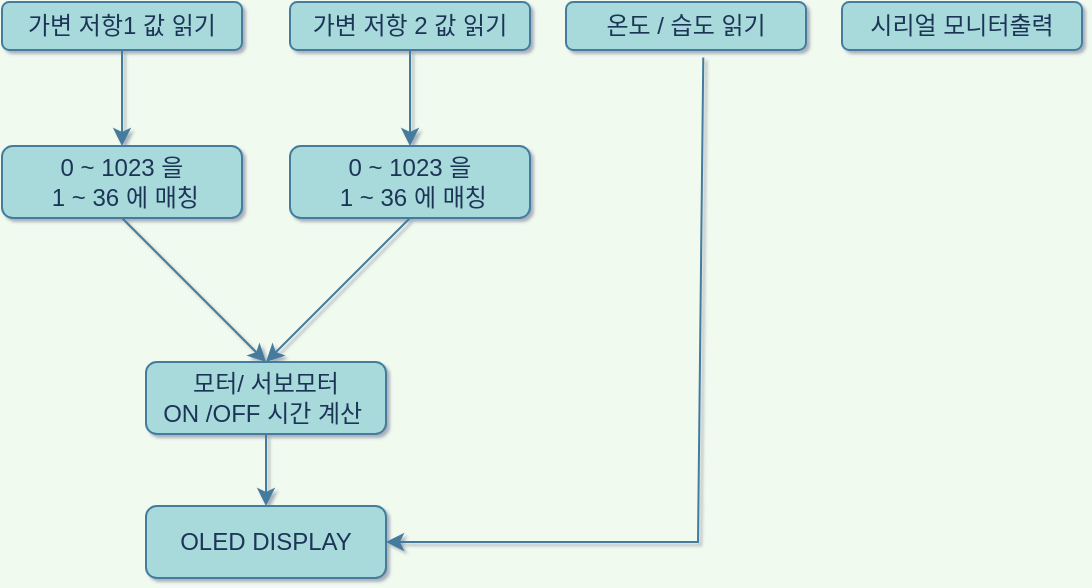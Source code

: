 <mxfile version="20.2.3" type="device"><diagram id="C5RBs43oDa-KdzZeNtuy" name="Page-1"><mxGraphModel dx="585" dy="597" grid="1" gridSize="12" guides="1" tooltips="1" connect="1" arrows="1" fold="1" page="1" pageScale="1" pageWidth="827" pageHeight="1169" background="#F1FAEE" math="0" shadow="1"><root><mxCell id="WIyWlLk6GJQsqaUBKTNV-0"/><mxCell id="WIyWlLk6GJQsqaUBKTNV-1" parent="WIyWlLk6GJQsqaUBKTNV-0"/><mxCell id="WIyWlLk6GJQsqaUBKTNV-3" value="가변 저항1 값 읽기" style="rounded=1;whiteSpace=wrap;html=1;fontSize=12;glass=0;strokeWidth=1;shadow=0;fillColor=#A8DADC;strokeColor=#457B9D;fontColor=#1D3557;" parent="WIyWlLk6GJQsqaUBKTNV-1" vertex="1"><mxGeometry x="72" y="96" width="120" height="24" as="geometry"/></mxCell><mxCell id="40mW25Oe38lOdVmuEvEM-0" value="0 ~ 1023 을&lt;br&gt;&amp;nbsp;1 ~ 36 에 매칭" style="rounded=1;whiteSpace=wrap;html=1;fontColor=#1D3557;strokeColor=#457B9D;fillColor=#A8DADC;" vertex="1" parent="WIyWlLk6GJQsqaUBKTNV-1"><mxGeometry x="72" y="168" width="120" height="36" as="geometry"/></mxCell><mxCell id="40mW25Oe38lOdVmuEvEM-2" value="가변 저항 2 값 읽기" style="rounded=1;whiteSpace=wrap;html=1;fontSize=12;glass=0;strokeWidth=1;shadow=0;fillColor=#A8DADC;strokeColor=#457B9D;fontColor=#1D3557;" vertex="1" parent="WIyWlLk6GJQsqaUBKTNV-1"><mxGeometry x="216" y="96" width="120" height="24" as="geometry"/></mxCell><mxCell id="40mW25Oe38lOdVmuEvEM-4" value="" style="endArrow=classic;html=1;rounded=0;fontColor=#1D3557;strokeColor=#457B9D;fillColor=#A8DADC;exitX=0.5;exitY=1;exitDx=0;exitDy=0;entryX=0.5;entryY=0;entryDx=0;entryDy=0;" edge="1" parent="WIyWlLk6GJQsqaUBKTNV-1" source="WIyWlLk6GJQsqaUBKTNV-3" target="40mW25Oe38lOdVmuEvEM-0"><mxGeometry width="50" height="50" relative="1" as="geometry"><mxPoint x="180" y="182" as="sourcePoint"/><mxPoint x="230" y="132" as="targetPoint"/></mxGeometry></mxCell><mxCell id="40mW25Oe38lOdVmuEvEM-5" value="" style="endArrow=classic;html=1;rounded=0;fontColor=#1D3557;strokeColor=#457B9D;fillColor=#A8DADC;exitX=0.5;exitY=1;exitDx=0;exitDy=0;" edge="1" parent="WIyWlLk6GJQsqaUBKTNV-1" source="40mW25Oe38lOdVmuEvEM-2"><mxGeometry width="50" height="50" relative="1" as="geometry"><mxPoint x="180" y="182" as="sourcePoint"/><mxPoint x="276" y="168" as="targetPoint"/></mxGeometry></mxCell><mxCell id="40mW25Oe38lOdVmuEvEM-6" value="0 ~ 1023 을&lt;br&gt;&amp;nbsp;1 ~ 36 에 매칭" style="rounded=1;whiteSpace=wrap;html=1;fontColor=#1D3557;strokeColor=#457B9D;fillColor=#A8DADC;" vertex="1" parent="WIyWlLk6GJQsqaUBKTNV-1"><mxGeometry x="216" y="168" width="120" height="36" as="geometry"/></mxCell><mxCell id="40mW25Oe38lOdVmuEvEM-11" style="edgeStyle=orthogonalEdgeStyle;rounded=0;orthogonalLoop=1;jettySize=auto;html=1;entryX=0.5;entryY=0;entryDx=0;entryDy=0;fontColor=#1D3557;strokeColor=#457B9D;fillColor=#A8DADC;" edge="1" parent="WIyWlLk6GJQsqaUBKTNV-1" source="40mW25Oe38lOdVmuEvEM-7"><mxGeometry relative="1" as="geometry"><mxPoint x="204" y="348" as="targetPoint"/></mxGeometry></mxCell><mxCell id="40mW25Oe38lOdVmuEvEM-7" value="모터/ 서보모터&lt;br&gt;ON /OFF 시간 계산&amp;nbsp;" style="rounded=1;whiteSpace=wrap;html=1;fontColor=#1D3557;strokeColor=#457B9D;fillColor=#A8DADC;" vertex="1" parent="WIyWlLk6GJQsqaUBKTNV-1"><mxGeometry x="144" y="276" width="120" height="36" as="geometry"/></mxCell><mxCell id="40mW25Oe38lOdVmuEvEM-8" value="" style="endArrow=classic;html=1;rounded=0;fontColor=#1D3557;strokeColor=#457B9D;fillColor=#A8DADC;exitX=0.5;exitY=1;exitDx=0;exitDy=0;entryX=0.5;entryY=0;entryDx=0;entryDy=0;" edge="1" parent="WIyWlLk6GJQsqaUBKTNV-1" source="40mW25Oe38lOdVmuEvEM-0" target="40mW25Oe38lOdVmuEvEM-7"><mxGeometry width="50" height="50" relative="1" as="geometry"><mxPoint x="240" y="242" as="sourcePoint"/><mxPoint x="290" y="192" as="targetPoint"/></mxGeometry></mxCell><mxCell id="40mW25Oe38lOdVmuEvEM-9" value="" style="endArrow=classic;html=1;rounded=0;fontColor=#1D3557;strokeColor=#457B9D;fillColor=#A8DADC;exitX=0.5;exitY=1;exitDx=0;exitDy=0;entryX=0.5;entryY=0;entryDx=0;entryDy=0;" edge="1" parent="WIyWlLk6GJQsqaUBKTNV-1" source="40mW25Oe38lOdVmuEvEM-6" target="40mW25Oe38lOdVmuEvEM-7"><mxGeometry width="50" height="50" relative="1" as="geometry"><mxPoint x="144" y="216" as="sourcePoint"/><mxPoint x="216" y="264" as="targetPoint"/></mxGeometry></mxCell><mxCell id="40mW25Oe38lOdVmuEvEM-12" value="온도 / 습도 읽기" style="rounded=1;whiteSpace=wrap;html=1;fontColor=#1D3557;strokeColor=#457B9D;fillColor=#A8DADC;" vertex="1" parent="WIyWlLk6GJQsqaUBKTNV-1"><mxGeometry x="354" y="96" width="120" height="24" as="geometry"/></mxCell><mxCell id="40mW25Oe38lOdVmuEvEM-13" value="OLED DISPLAY" style="rounded=1;whiteSpace=wrap;html=1;fontColor=#1D3557;strokeColor=#457B9D;fillColor=#A8DADC;" vertex="1" parent="WIyWlLk6GJQsqaUBKTNV-1"><mxGeometry x="144" y="348" width="120" height="36" as="geometry"/></mxCell><mxCell id="40mW25Oe38lOdVmuEvEM-14" value="시리얼 모니터출력" style="rounded=1;whiteSpace=wrap;html=1;fontColor=#1D3557;strokeColor=#457B9D;fillColor=#A8DADC;" vertex="1" parent="WIyWlLk6GJQsqaUBKTNV-1"><mxGeometry x="492" y="96" width="120" height="24" as="geometry"/></mxCell><mxCell id="40mW25Oe38lOdVmuEvEM-15" value="" style="endArrow=classic;html=1;rounded=0;fontColor=#1D3557;strokeColor=#457B9D;fillColor=#A8DADC;exitX=0.572;exitY=1.154;exitDx=0;exitDy=0;exitPerimeter=0;entryX=1;entryY=0.5;entryDx=0;entryDy=0;" edge="1" parent="WIyWlLk6GJQsqaUBKTNV-1" source="40mW25Oe38lOdVmuEvEM-12" target="40mW25Oe38lOdVmuEvEM-13"><mxGeometry width="50" height="50" relative="1" as="geometry"><mxPoint x="324" y="326" as="sourcePoint"/><mxPoint x="374" y="276" as="targetPoint"/><Array as="points"><mxPoint x="420" y="366"/></Array></mxGeometry></mxCell></root></mxGraphModel></diagram></mxfile>
